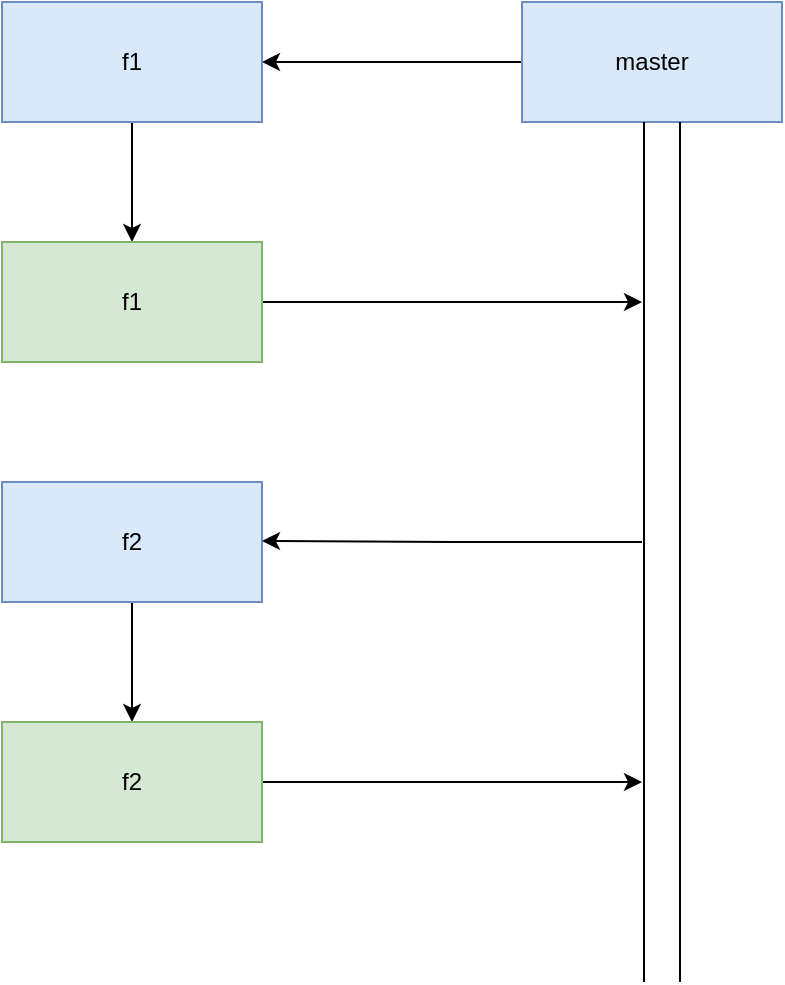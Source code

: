 <mxfile version="14.5.1" type="device" pages="2"><diagram id="_FTFGsxPa3nR7pfCLIZ-" name="master"><mxGraphModel dx="946" dy="586" grid="1" gridSize="10" guides="1" tooltips="1" connect="1" arrows="1" fold="1" page="1" pageScale="1" pageWidth="850" pageHeight="1100" math="0" shadow="0"><root><mxCell id="0"/><mxCell id="1" parent="0"/><mxCell id="TOHLdvGNmuVXs4NNdb45-14" style="edgeStyle=orthogonalEdgeStyle;rounded=0;orthogonalLoop=1;jettySize=auto;html=1;entryX=1;entryY=0.5;entryDx=0;entryDy=0;" parent="1" source="uWqkRk4KexFt_FRZPmHb-1" target="TOHLdvGNmuVXs4NNdb45-1" edge="1"><mxGeometry relative="1" as="geometry"/></mxCell><mxCell id="uWqkRk4KexFt_FRZPmHb-1" value="master" style="rounded=0;whiteSpace=wrap;html=1;fillColor=#dae8fc;strokeColor=#6c8ebf;" parent="1" vertex="1"><mxGeometry x="530" y="60" width="130" height="60" as="geometry"/></mxCell><mxCell id="uWqkRk4KexFt_FRZPmHb-9" value="" style="shape=link;html=1;width=18;" parent="1" edge="1"><mxGeometry width="100" relative="1" as="geometry"><mxPoint x="600" y="120" as="sourcePoint"/><mxPoint x="600" y="550" as="targetPoint"/></mxGeometry></mxCell><mxCell id="RMBCsMAJM3qObvCi50gZ-2" style="edgeStyle=orthogonalEdgeStyle;rounded=0;orthogonalLoop=1;jettySize=auto;html=1;entryX=0.5;entryY=0;entryDx=0;entryDy=0;" parent="1" source="TOHLdvGNmuVXs4NNdb45-1" target="RMBCsMAJM3qObvCi50gZ-1" edge="1"><mxGeometry relative="1" as="geometry"/></mxCell><mxCell id="TOHLdvGNmuVXs4NNdb45-1" value="f1" style="rounded=0;whiteSpace=wrap;html=1;fillColor=#dae8fc;strokeColor=#6c8ebf;" parent="1" vertex="1"><mxGeometry x="270" y="60" width="130" height="60" as="geometry"/></mxCell><mxCell id="RMBCsMAJM3qObvCi50gZ-3" style="edgeStyle=orthogonalEdgeStyle;rounded=0;orthogonalLoop=1;jettySize=auto;html=1;exitX=1;exitY=0.5;exitDx=0;exitDy=0;" parent="1" source="RMBCsMAJM3qObvCi50gZ-1" edge="1"><mxGeometry relative="1" as="geometry"><mxPoint x="590" y="210" as="targetPoint"/></mxGeometry></mxCell><mxCell id="RMBCsMAJM3qObvCi50gZ-1" value="f1" style="rounded=0;whiteSpace=wrap;html=1;fillColor=#d5e8d4;strokeColor=#82b366;" parent="1" vertex="1"><mxGeometry x="270" y="180" width="130" height="60" as="geometry"/></mxCell><mxCell id="4iUIDxesdiZPFyiNwax_-1" style="edgeStyle=orthogonalEdgeStyle;rounded=0;orthogonalLoop=1;jettySize=auto;html=1;entryX=0.5;entryY=0;entryDx=0;entryDy=0;" edge="1" parent="1" source="4iUIDxesdiZPFyiNwax_-2" target="4iUIDxesdiZPFyiNwax_-4"><mxGeometry relative="1" as="geometry"/></mxCell><mxCell id="4iUIDxesdiZPFyiNwax_-2" value="f2" style="rounded=0;whiteSpace=wrap;html=1;fillColor=#dae8fc;strokeColor=#6c8ebf;" vertex="1" parent="1"><mxGeometry x="270" y="300" width="130" height="60" as="geometry"/></mxCell><mxCell id="4iUIDxesdiZPFyiNwax_-3" style="edgeStyle=orthogonalEdgeStyle;rounded=0;orthogonalLoop=1;jettySize=auto;html=1;exitX=1;exitY=0.5;exitDx=0;exitDy=0;" edge="1" parent="1" source="4iUIDxesdiZPFyiNwax_-4"><mxGeometry relative="1" as="geometry"><mxPoint x="590" y="450" as="targetPoint"/></mxGeometry></mxCell><mxCell id="4iUIDxesdiZPFyiNwax_-4" value="f2" style="rounded=0;whiteSpace=wrap;html=1;fillColor=#d5e8d4;strokeColor=#82b366;" vertex="1" parent="1"><mxGeometry x="270" y="420" width="130" height="60" as="geometry"/></mxCell><mxCell id="4iUIDxesdiZPFyiNwax_-5" style="edgeStyle=orthogonalEdgeStyle;rounded=0;orthogonalLoop=1;jettySize=auto;html=1;entryX=1;entryY=0.5;entryDx=0;entryDy=0;" edge="1" parent="1"><mxGeometry relative="1" as="geometry"><mxPoint x="590" y="330" as="sourcePoint"/><mxPoint x="400" y="329.5" as="targetPoint"/><Array as="points"><mxPoint x="495" y="330"/></Array></mxGeometry></mxCell></root></mxGraphModel></diagram><diagram id="PJxiBdtX7AgSM2_ZEfqh" name="maser-dev"><mxGraphModel dx="946" dy="586" grid="1" gridSize="10" guides="1" tooltips="1" connect="1" arrows="1" fold="1" page="1" pageScale="1" pageWidth="850" pageHeight="1100" math="0" shadow="0"><root><mxCell id="3GMXNtKfjd6f_vuIyW88-0"/><mxCell id="3GMXNtKfjd6f_vuIyW88-1" parent="3GMXNtKfjd6f_vuIyW88-0"/><mxCell id="BxP-2SlgxdYISLcfXswh-0" style="edgeStyle=orthogonalEdgeStyle;rounded=0;orthogonalLoop=1;jettySize=auto;html=1;entryX=1;entryY=0.5;entryDx=0;entryDy=0;" parent="3GMXNtKfjd6f_vuIyW88-1" source="3GMXNtKfjd6f_vuIyW88-2" target="3GMXNtKfjd6f_vuIyW88-3" edge="1"><mxGeometry relative="1" as="geometry"/></mxCell><mxCell id="3GMXNtKfjd6f_vuIyW88-2" value="main" style="rounded=0;whiteSpace=wrap;html=1;fillColor=#dae8fc;strokeColor=#6c8ebf;" parent="3GMXNtKfjd6f_vuIyW88-1" vertex="1"><mxGeometry x="590" y="30" width="120" height="60" as="geometry"/></mxCell><mxCell id="3GMXNtKfjd6f_vuIyW88-3" value="dev" style="rounded=0;whiteSpace=wrap;html=1;fillColor=#dae8fc;strokeColor=#6c8ebf;" parent="3GMXNtKfjd6f_vuIyW88-1" vertex="1"><mxGeometry x="400" y="30" width="120" height="60" as="geometry"/></mxCell><mxCell id="NrgZMbXI2m-SmhCTdPjZ-0" value="" style="shape=link;html=1;width=18;" parent="3GMXNtKfjd6f_vuIyW88-1" edge="1" source="9aaJ8LsZtQ83Gg2oracs-6"><mxGeometry width="100" relative="1" as="geometry"><mxPoint x="649.5" y="90" as="sourcePoint"/><mxPoint x="649.5" y="820" as="targetPoint"/></mxGeometry></mxCell><mxCell id="NrgZMbXI2m-SmhCTdPjZ-2" value="" style="shape=link;html=1;width=18;" parent="3GMXNtKfjd6f_vuIyW88-1" edge="1" source="9aaJ8LsZtQ83Gg2oracs-3"><mxGeometry width="100" relative="1" as="geometry"><mxPoint x="459.5" y="90" as="sourcePoint"/><mxPoint x="459.5" y="820" as="targetPoint"/></mxGeometry></mxCell><mxCell id="BxP-2SlgxdYISLcfXswh-1" style="edgeStyle=orthogonalEdgeStyle;rounded=0;orthogonalLoop=1;jettySize=auto;html=1;entryX=1;entryY=0.5;entryDx=0;entryDy=0;" parent="3GMXNtKfjd6f_vuIyW88-1" target="BxP-2SlgxdYISLcfXswh-2" edge="1"><mxGeometry relative="1" as="geometry"><mxPoint x="640" y="140" as="sourcePoint"/><mxPoint x="310" y="140" as="targetPoint"/><Array as="points"/></mxGeometry></mxCell><mxCell id="BxP-2SlgxdYISLcfXswh-4" style="edgeStyle=orthogonalEdgeStyle;rounded=0;orthogonalLoop=1;jettySize=auto;html=1;exitX=0.5;exitY=1;exitDx=0;exitDy=0;entryX=0.5;entryY=0;entryDx=0;entryDy=0;" parent="3GMXNtKfjd6f_vuIyW88-1" source="BxP-2SlgxdYISLcfXswh-2" target="BxP-2SlgxdYISLcfXswh-3" edge="1"><mxGeometry relative="1" as="geometry"/></mxCell><mxCell id="BxP-2SlgxdYISLcfXswh-2" value="f1" style="rounded=0;whiteSpace=wrap;html=1;fillColor=#dae8fc;strokeColor=#6c8ebf;" parent="3GMXNtKfjd6f_vuIyW88-1" vertex="1"><mxGeometry x="200" y="110" width="120" height="60" as="geometry"/></mxCell><mxCell id="BxP-2SlgxdYISLcfXswh-5" style="edgeStyle=orthogonalEdgeStyle;rounded=0;orthogonalLoop=1;jettySize=auto;html=1;entryX=0;entryY=0.5;entryDx=0;entryDy=0;" parent="3GMXNtKfjd6f_vuIyW88-1" source="BxP-2SlgxdYISLcfXswh-3" edge="1" target="9aaJ8LsZtQ83Gg2oracs-0"><mxGeometry relative="1" as="geometry"><mxPoint x="450" y="250" as="targetPoint"/></mxGeometry></mxCell><mxCell id="RLlfXwIVEDRcA7GAvgQ1-5" style="edgeStyle=orthogonalEdgeStyle;rounded=0;orthogonalLoop=1;jettySize=auto;html=1;entryX=0.5;entryY=0;entryDx=0;entryDy=0;" parent="3GMXNtKfjd6f_vuIyW88-1" source="BxP-2SlgxdYISLcfXswh-3" target="RLlfXwIVEDRcA7GAvgQ1-4" edge="1"><mxGeometry relative="1" as="geometry"/></mxCell><mxCell id="BxP-2SlgxdYISLcfXswh-3" value="f1" style="rounded=0;whiteSpace=wrap;html=1;fillColor=#d5e8d4;strokeColor=#82b366;" parent="3GMXNtKfjd6f_vuIyW88-1" vertex="1"><mxGeometry x="200" y="220" width="120" height="60" as="geometry"/></mxCell><mxCell id="RLlfXwIVEDRcA7GAvgQ1-1" style="edgeStyle=orthogonalEdgeStyle;rounded=0;orthogonalLoop=1;jettySize=auto;html=1;exitX=0.5;exitY=1;exitDx=0;exitDy=0;" parent="3GMXNtKfjd6f_vuIyW88-1" source="BxP-2SlgxdYISLcfXswh-7" target="RLlfXwIVEDRcA7GAvgQ1-0" edge="1"><mxGeometry relative="1" as="geometry"/></mxCell><mxCell id="BxP-2SlgxdYISLcfXswh-7" value="f2" style="rounded=0;whiteSpace=wrap;html=1;fillColor=#dae8fc;strokeColor=#6c8ebf;" parent="3GMXNtKfjd6f_vuIyW88-1" vertex="1"><mxGeometry x="40" y="300" width="120" height="60" as="geometry"/></mxCell><mxCell id="BxP-2SlgxdYISLcfXswh-8" style="edgeStyle=orthogonalEdgeStyle;rounded=0;orthogonalLoop=1;jettySize=auto;html=1;entryX=1;entryY=0.5;entryDx=0;entryDy=0;" parent="3GMXNtKfjd6f_vuIyW88-1" target="BxP-2SlgxdYISLcfXswh-7" edge="1"><mxGeometry relative="1" as="geometry"><mxPoint x="640" y="329.5" as="sourcePoint"/><mxPoint x="330" y="330" as="targetPoint"/><Array as="points"/></mxGeometry></mxCell><mxCell id="RLlfXwIVEDRcA7GAvgQ1-2" style="edgeStyle=orthogonalEdgeStyle;rounded=0;orthogonalLoop=1;jettySize=auto;html=1;exitX=1;exitY=0.5;exitDx=0;exitDy=0;entryX=0;entryY=0.5;entryDx=0;entryDy=0;" parent="3GMXNtKfjd6f_vuIyW88-1" source="RLlfXwIVEDRcA7GAvgQ1-0" edge="1" target="9aaJ8LsZtQ83Gg2oracs-3"><mxGeometry relative="1" as="geometry"><mxPoint x="450" y="450" as="targetPoint"/></mxGeometry></mxCell><mxCell id="RLlfXwIVEDRcA7GAvgQ1-3" style="edgeStyle=orthogonalEdgeStyle;rounded=0;orthogonalLoop=1;jettySize=auto;html=1;exitX=0.5;exitY=1;exitDx=0;exitDy=0;entryX=0;entryY=0.5;entryDx=0;entryDy=0;" parent="3GMXNtKfjd6f_vuIyW88-1" source="RLlfXwIVEDRcA7GAvgQ1-0" edge="1" target="9aaJ8LsZtQ83Gg2oracs-6"><mxGeometry relative="1" as="geometry"><mxPoint x="640" y="500" as="targetPoint"/><Array as="points"><mxPoint x="100" y="500"/></Array></mxGeometry></mxCell><mxCell id="RLlfXwIVEDRcA7GAvgQ1-0" value="f2" style="rounded=0;whiteSpace=wrap;html=1;fillColor=#ffe6cc;strokeColor=#d79b00;" parent="3GMXNtKfjd6f_vuIyW88-1" vertex="1"><mxGeometry x="40" y="420" width="120" height="60" as="geometry"/></mxCell><mxCell id="RLlfXwIVEDRcA7GAvgQ1-7" style="edgeStyle=orthogonalEdgeStyle;rounded=0;orthogonalLoop=1;jettySize=auto;html=1;" parent="3GMXNtKfjd6f_vuIyW88-1" source="RLlfXwIVEDRcA7GAvgQ1-4" edge="1"><mxGeometry relative="1" as="geometry"><mxPoint x="450" y="640" as="targetPoint"/><Array as="points"><mxPoint x="260" y="640"/></Array></mxGeometry></mxCell><mxCell id="RLlfXwIVEDRcA7GAvgQ1-4" value="f1" style="rounded=0;whiteSpace=wrap;html=1;fillColor=#e1d5e7;strokeColor=#9673a6;" parent="3GMXNtKfjd6f_vuIyW88-1" vertex="1"><mxGeometry x="200" y="540" width="120" height="60" as="geometry"/></mxCell><mxCell id="RLlfXwIVEDRcA7GAvgQ1-6" style="edgeStyle=orthogonalEdgeStyle;rounded=0;orthogonalLoop=1;jettySize=auto;html=1;entryX=1;entryY=0.5;entryDx=0;entryDy=0;" parent="3GMXNtKfjd6f_vuIyW88-1" edge="1"><mxGeometry relative="1" as="geometry"><mxPoint x="640" y="569.5" as="sourcePoint"/><mxPoint x="320" y="569.5" as="targetPoint"/><Array as="points"/></mxGeometry></mxCell><mxCell id="RLlfXwIVEDRcA7GAvgQ1-8" style="edgeStyle=orthogonalEdgeStyle;rounded=0;orthogonalLoop=1;jettySize=auto;html=1;entryX=0;entryY=0.5;entryDx=0;entryDy=0;" parent="3GMXNtKfjd6f_vuIyW88-1" edge="1" target="9aaJ8LsZtQ83Gg2oracs-8"><mxGeometry relative="1" as="geometry"><mxPoint x="640" y="670" as="targetPoint"/><mxPoint x="260" y="630" as="sourcePoint"/><Array as="points"><mxPoint x="260" y="670"/></Array></mxGeometry></mxCell><mxCell id="9aaJ8LsZtQ83Gg2oracs-0" value="dev" style="rounded=0;whiteSpace=wrap;html=1;fillColor=#d5e8d4;strokeColor=#82b366;" vertex="1" parent="3GMXNtKfjd6f_vuIyW88-1"><mxGeometry x="400" y="220" width="120" height="60" as="geometry"/></mxCell><mxCell id="9aaJ8LsZtQ83Gg2oracs-3" value="dev" style="rounded=0;whiteSpace=wrap;html=1;fillColor=#d5e8d4;strokeColor=#82b366;" vertex="1" parent="3GMXNtKfjd6f_vuIyW88-1"><mxGeometry x="400" y="420" width="120" height="60" as="geometry"/></mxCell><mxCell id="9aaJ8LsZtQ83Gg2oracs-4" value="" style="shape=link;html=1;width=18;" edge="1" parent="3GMXNtKfjd6f_vuIyW88-1" target="9aaJ8LsZtQ83Gg2oracs-3"><mxGeometry width="100" relative="1" as="geometry"><mxPoint x="459.5" y="90" as="sourcePoint"/><mxPoint x="459.5" y="820" as="targetPoint"/></mxGeometry></mxCell><mxCell id="9aaJ8LsZtQ83Gg2oracs-5" value="dev" style="rounded=0;whiteSpace=wrap;html=1;fillColor=#ffe6cc;strokeColor=#d79b00;" vertex="1" parent="3GMXNtKfjd6f_vuIyW88-1"><mxGeometry x="410" y="430" width="120" height="60" as="geometry"/></mxCell><mxCell id="9aaJ8LsZtQ83Gg2oracs-6" value="main" style="rounded=0;whiteSpace=wrap;html=1;fillColor=#ffe6cc;strokeColor=#d79b00;" vertex="1" parent="3GMXNtKfjd6f_vuIyW88-1"><mxGeometry x="590" y="470" width="120" height="60" as="geometry"/></mxCell><mxCell id="9aaJ8LsZtQ83Gg2oracs-7" value="" style="shape=link;html=1;width=18;" edge="1" parent="3GMXNtKfjd6f_vuIyW88-1" target="9aaJ8LsZtQ83Gg2oracs-6"><mxGeometry width="100" relative="1" as="geometry"><mxPoint x="649.5" y="90" as="sourcePoint"/><mxPoint x="649.5" y="820" as="targetPoint"/></mxGeometry></mxCell><mxCell id="9aaJ8LsZtQ83Gg2oracs-8" value="main" style="rounded=0;whiteSpace=wrap;html=1;fillColor=#e1d5e7;strokeColor=#9673a6;" vertex="1" parent="3GMXNtKfjd6f_vuIyW88-1"><mxGeometry x="590" y="640" width="120" height="60" as="geometry"/></mxCell></root></mxGraphModel></diagram></mxfile>